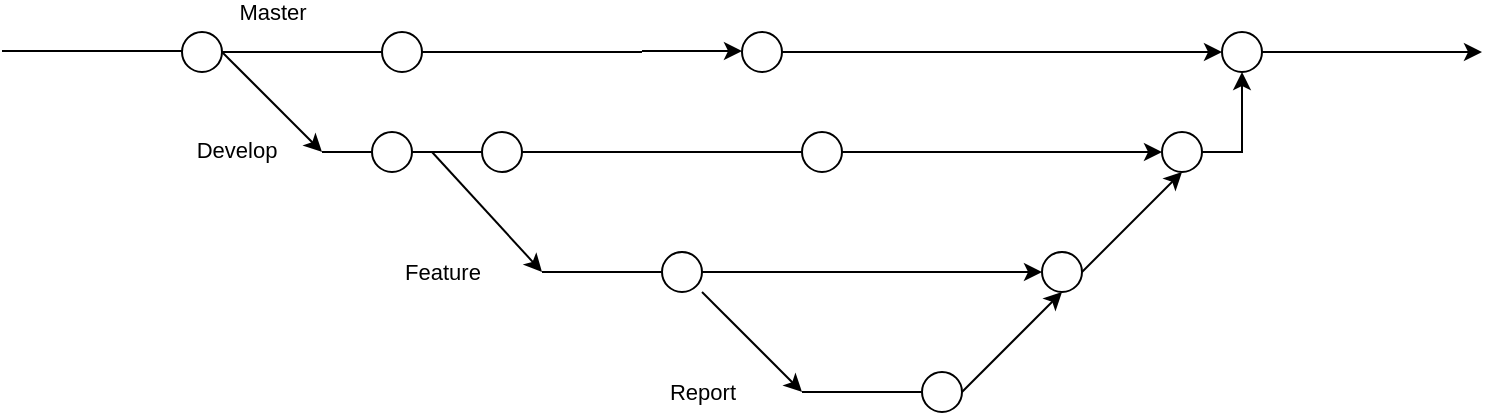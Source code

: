 <mxfile version="16.5.2" type="github">
  <diagram id="pZUwLPEMf9tHD7Bmw7S8" name="Page-1">
    <mxGraphModel dx="946" dy="662" grid="1" gridSize="10" guides="1" tooltips="1" connect="1" arrows="1" fold="1" page="1" pageScale="1" pageWidth="850" pageHeight="1100" math="0" shadow="0">
      <root>
        <mxCell id="0" />
        <mxCell id="1" parent="0" />
        <mxCell id="YGvdLDef_w2AwsQNCJkD-9" value="" style="endArrow=none;html=1;rounded=0;fontFamily=Helvetica;edgeStyle=orthogonalEdgeStyle;startArrow=none;" parent="1" source="YGvdLDef_w2AwsQNCJkD-24" edge="1">
          <mxGeometry width="50" height="50" relative="1" as="geometry">
            <mxPoint x="20" y="229.5" as="sourcePoint" />
            <mxPoint x="340" y="230" as="targetPoint" />
            <Array as="points">
              <mxPoint x="290" y="230" />
              <mxPoint x="290" y="230" />
            </Array>
          </mxGeometry>
        </mxCell>
        <mxCell id="YGvdLDef_w2AwsQNCJkD-10" value="Master" style="edgeLabel;html=1;align=center;verticalAlign=middle;resizable=0;points=[];fontFamily=Helvetica;" parent="YGvdLDef_w2AwsQNCJkD-9" vertex="1" connectable="0">
          <mxGeometry x="0.487" y="1" relative="1" as="geometry">
            <mxPoint x="-131" y="-19" as="offset" />
          </mxGeometry>
        </mxCell>
        <mxCell id="YGvdLDef_w2AwsQNCJkD-16" value="" style="ellipse;whiteSpace=wrap;html=1;aspect=fixed;fontFamily=Helvetica;" parent="1" vertex="1">
          <mxGeometry x="210" y="220" width="20" height="20" as="geometry" />
        </mxCell>
        <mxCell id="YGvdLDef_w2AwsQNCJkD-30" style="edgeStyle=orthogonalEdgeStyle;rounded=0;orthogonalLoop=1;jettySize=auto;html=1;exitX=1;exitY=0.5;exitDx=0;exitDy=0;fontFamily=Helvetica;" parent="1" edge="1">
          <mxGeometry relative="1" as="geometry">
            <mxPoint x="390" y="229.5" as="targetPoint" />
            <mxPoint x="340" y="229.5" as="sourcePoint" />
          </mxGeometry>
        </mxCell>
        <mxCell id="YGvdLDef_w2AwsQNCJkD-19" value="" style="endArrow=classic;html=1;rounded=0;fontFamily=Helvetica;" parent="1" edge="1">
          <mxGeometry width="50" height="50" relative="1" as="geometry">
            <mxPoint x="130" y="230" as="sourcePoint" />
            <mxPoint x="180" y="280" as="targetPoint" />
          </mxGeometry>
        </mxCell>
        <mxCell id="YGvdLDef_w2AwsQNCJkD-20" value="" style="endArrow=none;html=1;rounded=0;fontFamily=Helvetica;startArrow=none;" parent="1" source="YGvdLDef_w2AwsQNCJkD-38" edge="1">
          <mxGeometry width="50" height="50" relative="1" as="geometry">
            <mxPoint x="180" y="280" as="sourcePoint" />
            <mxPoint x="260" y="280" as="targetPoint" />
          </mxGeometry>
        </mxCell>
        <mxCell id="YGvdLDef_w2AwsQNCJkD-24" value="" style="ellipse;whiteSpace=wrap;html=1;aspect=fixed;fontFamily=Helvetica;" parent="1" vertex="1">
          <mxGeometry x="110" y="220" width="20" height="20" as="geometry" />
        </mxCell>
        <mxCell id="YGvdLDef_w2AwsQNCJkD-26" value="" style="endArrow=none;html=1;rounded=0;fontFamily=Helvetica;edgeStyle=orthogonalEdgeStyle;" parent="1" target="YGvdLDef_w2AwsQNCJkD-24" edge="1">
          <mxGeometry width="50" height="50" relative="1" as="geometry">
            <mxPoint x="20" y="229.5" as="sourcePoint" />
            <mxPoint x="250" y="229.5" as="targetPoint" />
            <Array as="points">
              <mxPoint x="40" y="230" />
              <mxPoint x="40" y="230" />
            </Array>
          </mxGeometry>
        </mxCell>
        <mxCell id="YGvdLDef_w2AwsQNCJkD-29" value="" style="ellipse;whiteSpace=wrap;html=1;aspect=fixed;fontFamily=Helvetica;" parent="1" vertex="1">
          <mxGeometry x="260" y="270" width="20" height="20" as="geometry" />
        </mxCell>
        <mxCell id="YGvdLDef_w2AwsQNCJkD-66" style="edgeStyle=orthogonalEdgeStyle;rounded=0;orthogonalLoop=1;jettySize=auto;html=1;entryX=0;entryY=0.5;entryDx=0;entryDy=0;fontFamily=Helvetica;" parent="1" source="YGvdLDef_w2AwsQNCJkD-34" target="YGvdLDef_w2AwsQNCJkD-65" edge="1">
          <mxGeometry relative="1" as="geometry" />
        </mxCell>
        <mxCell id="YGvdLDef_w2AwsQNCJkD-34" value="" style="ellipse;whiteSpace=wrap;html=1;aspect=fixed;fontFamily=Helvetica;" parent="1" vertex="1">
          <mxGeometry x="390" y="220" width="20" height="20" as="geometry" />
        </mxCell>
        <mxCell id="YGvdLDef_w2AwsQNCJkD-36" value="" style="ellipse;whiteSpace=wrap;html=1;aspect=fixed;fontFamily=Helvetica;" parent="1" vertex="1">
          <mxGeometry x="420" y="270" width="20" height="20" as="geometry" />
        </mxCell>
        <mxCell id="YGvdLDef_w2AwsQNCJkD-37" value="" style="edgeStyle=orthogonalEdgeStyle;rounded=0;orthogonalLoop=1;jettySize=auto;html=1;exitX=1;exitY=0.5;exitDx=0;exitDy=0;fontFamily=Helvetica;endArrow=none;" parent="1" source="YGvdLDef_w2AwsQNCJkD-29" target="YGvdLDef_w2AwsQNCJkD-36" edge="1">
          <mxGeometry relative="1" as="geometry">
            <mxPoint x="350" y="240" as="targetPoint" />
            <mxPoint x="280" y="280" as="sourcePoint" />
            <Array as="points" />
          </mxGeometry>
        </mxCell>
        <mxCell id="YGvdLDef_w2AwsQNCJkD-38" value="" style="ellipse;whiteSpace=wrap;html=1;aspect=fixed;fontFamily=Helvetica;" parent="1" vertex="1">
          <mxGeometry x="205" y="270" width="20" height="20" as="geometry" />
        </mxCell>
        <mxCell id="YGvdLDef_w2AwsQNCJkD-40" value="" style="endArrow=none;html=1;rounded=0;fontFamily=Helvetica;" parent="1" target="YGvdLDef_w2AwsQNCJkD-38" edge="1">
          <mxGeometry width="50" height="50" relative="1" as="geometry">
            <mxPoint x="180" y="280" as="sourcePoint" />
            <mxPoint x="260" y="280" as="targetPoint" />
          </mxGeometry>
        </mxCell>
        <mxCell id="YGvdLDef_w2AwsQNCJkD-41" value="Develop" style="edgeLabel;html=1;align=center;verticalAlign=middle;resizable=0;points=[];fontFamily=Helvetica;" parent="YGvdLDef_w2AwsQNCJkD-40" vertex="1" connectable="0">
          <mxGeometry x="-0.525" y="1" relative="1" as="geometry">
            <mxPoint x="-49" as="offset" />
          </mxGeometry>
        </mxCell>
        <mxCell id="YGvdLDef_w2AwsQNCJkD-42" value="" style="endArrow=classic;html=1;rounded=0;fontFamily=Helvetica;" parent="1" edge="1">
          <mxGeometry width="50" height="50" relative="1" as="geometry">
            <mxPoint x="235" y="280" as="sourcePoint" />
            <mxPoint x="290" y="340" as="targetPoint" />
          </mxGeometry>
        </mxCell>
        <mxCell id="YGvdLDef_w2AwsQNCJkD-43" value="" style="endArrow=none;html=1;rounded=0;fontFamily=Helvetica;" parent="1" edge="1">
          <mxGeometry width="50" height="50" relative="1" as="geometry">
            <mxPoint x="290" y="340" as="sourcePoint" />
            <mxPoint x="350" y="340" as="targetPoint" />
          </mxGeometry>
        </mxCell>
        <mxCell id="YGvdLDef_w2AwsQNCJkD-53" value="Feature" style="edgeLabel;html=1;align=center;verticalAlign=middle;resizable=0;points=[];fontFamily=Helvetica;" parent="YGvdLDef_w2AwsQNCJkD-43" vertex="1" connectable="0">
          <mxGeometry y="1" relative="1" as="geometry">
            <mxPoint x="-80" y="1" as="offset" />
          </mxGeometry>
        </mxCell>
        <mxCell id="YGvdLDef_w2AwsQNCJkD-60" style="edgeStyle=orthogonalEdgeStyle;rounded=0;orthogonalLoop=1;jettySize=auto;html=1;entryX=0;entryY=0.5;entryDx=0;entryDy=0;fontFamily=Helvetica;" parent="1" source="YGvdLDef_w2AwsQNCJkD-44" target="YGvdLDef_w2AwsQNCJkD-59" edge="1">
          <mxGeometry relative="1" as="geometry" />
        </mxCell>
        <mxCell id="YGvdLDef_w2AwsQNCJkD-44" value="" style="ellipse;whiteSpace=wrap;html=1;aspect=fixed;fontFamily=Helvetica;" parent="1" vertex="1">
          <mxGeometry x="350" y="330" width="20" height="20" as="geometry" />
        </mxCell>
        <mxCell id="YGvdLDef_w2AwsQNCJkD-54" value="" style="endArrow=classic;html=1;rounded=0;fontFamily=Helvetica;" parent="1" edge="1">
          <mxGeometry width="50" height="50" relative="1" as="geometry">
            <mxPoint x="370" y="350" as="sourcePoint" />
            <mxPoint x="420" y="400" as="targetPoint" />
          </mxGeometry>
        </mxCell>
        <mxCell id="YGvdLDef_w2AwsQNCJkD-55" value="" style="endArrow=none;html=1;rounded=0;fontFamily=Helvetica;" parent="1" edge="1">
          <mxGeometry width="50" height="50" relative="1" as="geometry">
            <mxPoint x="420" y="400" as="sourcePoint" />
            <mxPoint x="480" y="400" as="targetPoint" />
          </mxGeometry>
        </mxCell>
        <mxCell id="YGvdLDef_w2AwsQNCJkD-57" value="Report" style="edgeLabel;html=1;align=center;verticalAlign=middle;resizable=0;points=[];fontFamily=Helvetica;" parent="YGvdLDef_w2AwsQNCJkD-55" vertex="1" connectable="0">
          <mxGeometry x="-0.3" y="2" relative="1" as="geometry">
            <mxPoint x="-71" y="2" as="offset" />
          </mxGeometry>
        </mxCell>
        <mxCell id="YGvdLDef_w2AwsQNCJkD-56" value="" style="ellipse;whiteSpace=wrap;html=1;aspect=fixed;fontFamily=Helvetica;" parent="1" vertex="1">
          <mxGeometry x="480" y="390" width="20" height="20" as="geometry" />
        </mxCell>
        <mxCell id="YGvdLDef_w2AwsQNCJkD-58" value="" style="endArrow=classic;html=1;rounded=0;fontFamily=Helvetica;" parent="1" edge="1">
          <mxGeometry width="50" height="50" relative="1" as="geometry">
            <mxPoint x="500" y="400" as="sourcePoint" />
            <mxPoint x="550" y="350" as="targetPoint" />
          </mxGeometry>
        </mxCell>
        <mxCell id="YGvdLDef_w2AwsQNCJkD-59" value="" style="ellipse;whiteSpace=wrap;html=1;aspect=fixed;fontFamily=Helvetica;" parent="1" vertex="1">
          <mxGeometry x="540" y="330" width="20" height="20" as="geometry" />
        </mxCell>
        <mxCell id="YGvdLDef_w2AwsQNCJkD-67" style="edgeStyle=orthogonalEdgeStyle;rounded=0;orthogonalLoop=1;jettySize=auto;html=1;entryX=0.5;entryY=1;entryDx=0;entryDy=0;fontFamily=Helvetica;" parent="1" source="YGvdLDef_w2AwsQNCJkD-61" target="YGvdLDef_w2AwsQNCJkD-65" edge="1">
          <mxGeometry relative="1" as="geometry" />
        </mxCell>
        <mxCell id="YGvdLDef_w2AwsQNCJkD-61" value="" style="ellipse;whiteSpace=wrap;html=1;aspect=fixed;fontFamily=Helvetica;" parent="1" vertex="1">
          <mxGeometry x="600" y="270" width="20" height="20" as="geometry" />
        </mxCell>
        <mxCell id="YGvdLDef_w2AwsQNCJkD-62" value="" style="endArrow=classic;html=1;rounded=0;fontFamily=Helvetica;entryX=0;entryY=0.5;entryDx=0;entryDy=0;" parent="1" target="YGvdLDef_w2AwsQNCJkD-61" edge="1">
          <mxGeometry width="50" height="50" relative="1" as="geometry">
            <mxPoint x="440" y="280" as="sourcePoint" />
            <mxPoint x="490" y="230" as="targetPoint" />
          </mxGeometry>
        </mxCell>
        <mxCell id="YGvdLDef_w2AwsQNCJkD-63" value="" style="endArrow=classic;html=1;rounded=0;fontFamily=Helvetica;" parent="1" edge="1">
          <mxGeometry width="50" height="50" relative="1" as="geometry">
            <mxPoint x="560" y="340" as="sourcePoint" />
            <mxPoint x="610" y="290" as="targetPoint" />
          </mxGeometry>
        </mxCell>
        <mxCell id="YGvdLDef_w2AwsQNCJkD-65" value="" style="ellipse;whiteSpace=wrap;html=1;aspect=fixed;fontFamily=Helvetica;" parent="1" vertex="1">
          <mxGeometry x="630" y="220" width="20" height="20" as="geometry" />
        </mxCell>
        <mxCell id="YGvdLDef_w2AwsQNCJkD-68" value="" style="endArrow=classic;html=1;rounded=0;fontFamily=Helvetica;" parent="1" edge="1">
          <mxGeometry width="50" height="50" relative="1" as="geometry">
            <mxPoint x="650" y="230" as="sourcePoint" />
            <mxPoint x="760" y="230" as="targetPoint" />
          </mxGeometry>
        </mxCell>
      </root>
    </mxGraphModel>
  </diagram>
</mxfile>
